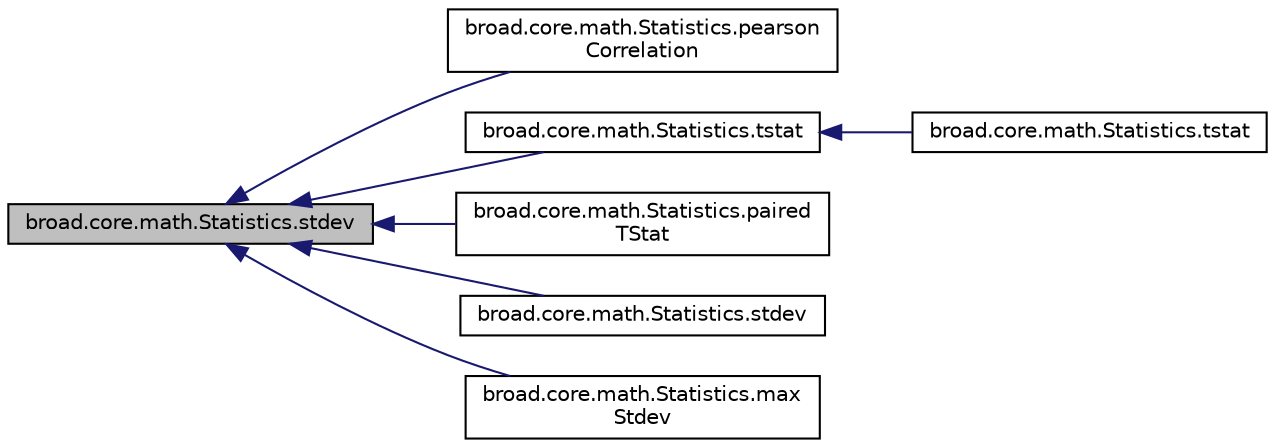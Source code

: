 digraph "broad.core.math.Statistics.stdev"
{
  edge [fontname="Helvetica",fontsize="10",labelfontname="Helvetica",labelfontsize="10"];
  node [fontname="Helvetica",fontsize="10",shape=record];
  rankdir="LR";
  Node1 [label="broad.core.math.Statistics.stdev",height=0.2,width=0.4,color="black", fillcolor="grey75", style="filled" fontcolor="black"];
  Node1 -> Node2 [dir="back",color="midnightblue",fontsize="10",style="solid"];
  Node2 [label="broad.core.math.Statistics.pearson\lCorrelation",height=0.2,width=0.4,color="black", fillcolor="white", style="filled",URL="$classbroad_1_1core_1_1math_1_1_statistics.html#a568c45dbca1f332a22e7a7e6de5190be"];
  Node1 -> Node3 [dir="back",color="midnightblue",fontsize="10",style="solid"];
  Node3 [label="broad.core.math.Statistics.tstat",height=0.2,width=0.4,color="black", fillcolor="white", style="filled",URL="$classbroad_1_1core_1_1math_1_1_statistics.html#aa04be850e7819ed48cd040f23a3f226b"];
  Node3 -> Node4 [dir="back",color="midnightblue",fontsize="10",style="solid"];
  Node4 [label="broad.core.math.Statistics.tstat",height=0.2,width=0.4,color="black", fillcolor="white", style="filled",URL="$classbroad_1_1core_1_1math_1_1_statistics.html#abb3dbdf78c89794885153984d31f5bb0"];
  Node1 -> Node5 [dir="back",color="midnightblue",fontsize="10",style="solid"];
  Node5 [label="broad.core.math.Statistics.paired\lTStat",height=0.2,width=0.4,color="black", fillcolor="white", style="filled",URL="$classbroad_1_1core_1_1math_1_1_statistics.html#aba03c6f27b8787c87628d23289de335e"];
  Node1 -> Node6 [dir="back",color="midnightblue",fontsize="10",style="solid"];
  Node6 [label="broad.core.math.Statistics.stdev",height=0.2,width=0.4,color="black", fillcolor="white", style="filled",URL="$classbroad_1_1core_1_1math_1_1_statistics.html#a8fea64d9e2037189d8345cdcf9dcbbe5"];
  Node1 -> Node7 [dir="back",color="midnightblue",fontsize="10",style="solid"];
  Node7 [label="broad.core.math.Statistics.max\lStdev",height=0.2,width=0.4,color="black", fillcolor="white", style="filled",URL="$classbroad_1_1core_1_1math_1_1_statistics.html#a136ef2aec8d18c2c958e473612fe8b2c"];
}
